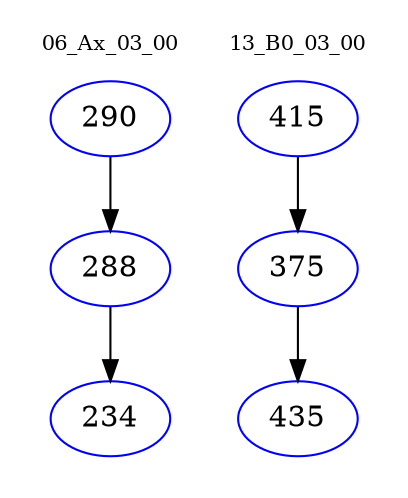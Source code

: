 digraph{
subgraph cluster_0 {
color = white
label = "06_Ax_03_00";
fontsize=10;
T0_290 [label="290", color="blue"]
T0_290 -> T0_288 [color="black"]
T0_288 [label="288", color="blue"]
T0_288 -> T0_234 [color="black"]
T0_234 [label="234", color="blue"]
}
subgraph cluster_1 {
color = white
label = "13_B0_03_00";
fontsize=10;
T1_415 [label="415", color="blue"]
T1_415 -> T1_375 [color="black"]
T1_375 [label="375", color="blue"]
T1_375 -> T1_435 [color="black"]
T1_435 [label="435", color="blue"]
}
}
